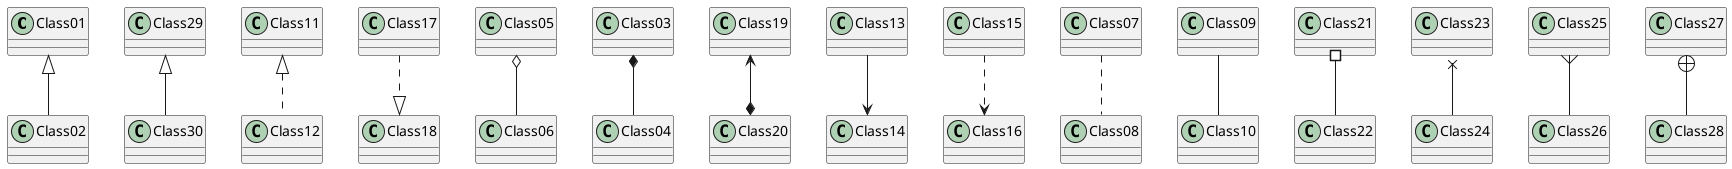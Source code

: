 @startuml

'泛化关系（继承）：用空心三角形+实线表示。
Class01 <|-- Class02
Class29 ^-- Class30
' 实现
Class11 <|.. Class12
Class17 ..|> Class18

'聚合关系（aggregation）：聚合表示一种弱的’拥有‘关系，体现的是A对象可以包含B对象，但B对象不是A对象的一部分。。用空心的菱形+实线箭头表示。
Class05 o-- Class06
'组合关系（合成关系）：是一种强的’拥有‘关系，体现了严格的部分与整体的关系，部分和整体的生命周期一样。
Class03 *-- Class04
Class19 <--* Class20

' 关联关系（association）：当一个类知道另一个类时，可以用关联。用实线箭头表示。
Class13 --> Class14
' 依赖关系（dependency），用虚线箭头表示
Class15 ..> Class16

Class07 .. Class08
Class09 -- Class10
Class21 #-- Class22
Class23 x-- Class24
Class25 }-- Class26
Class27 +-- Class28


@enduml
